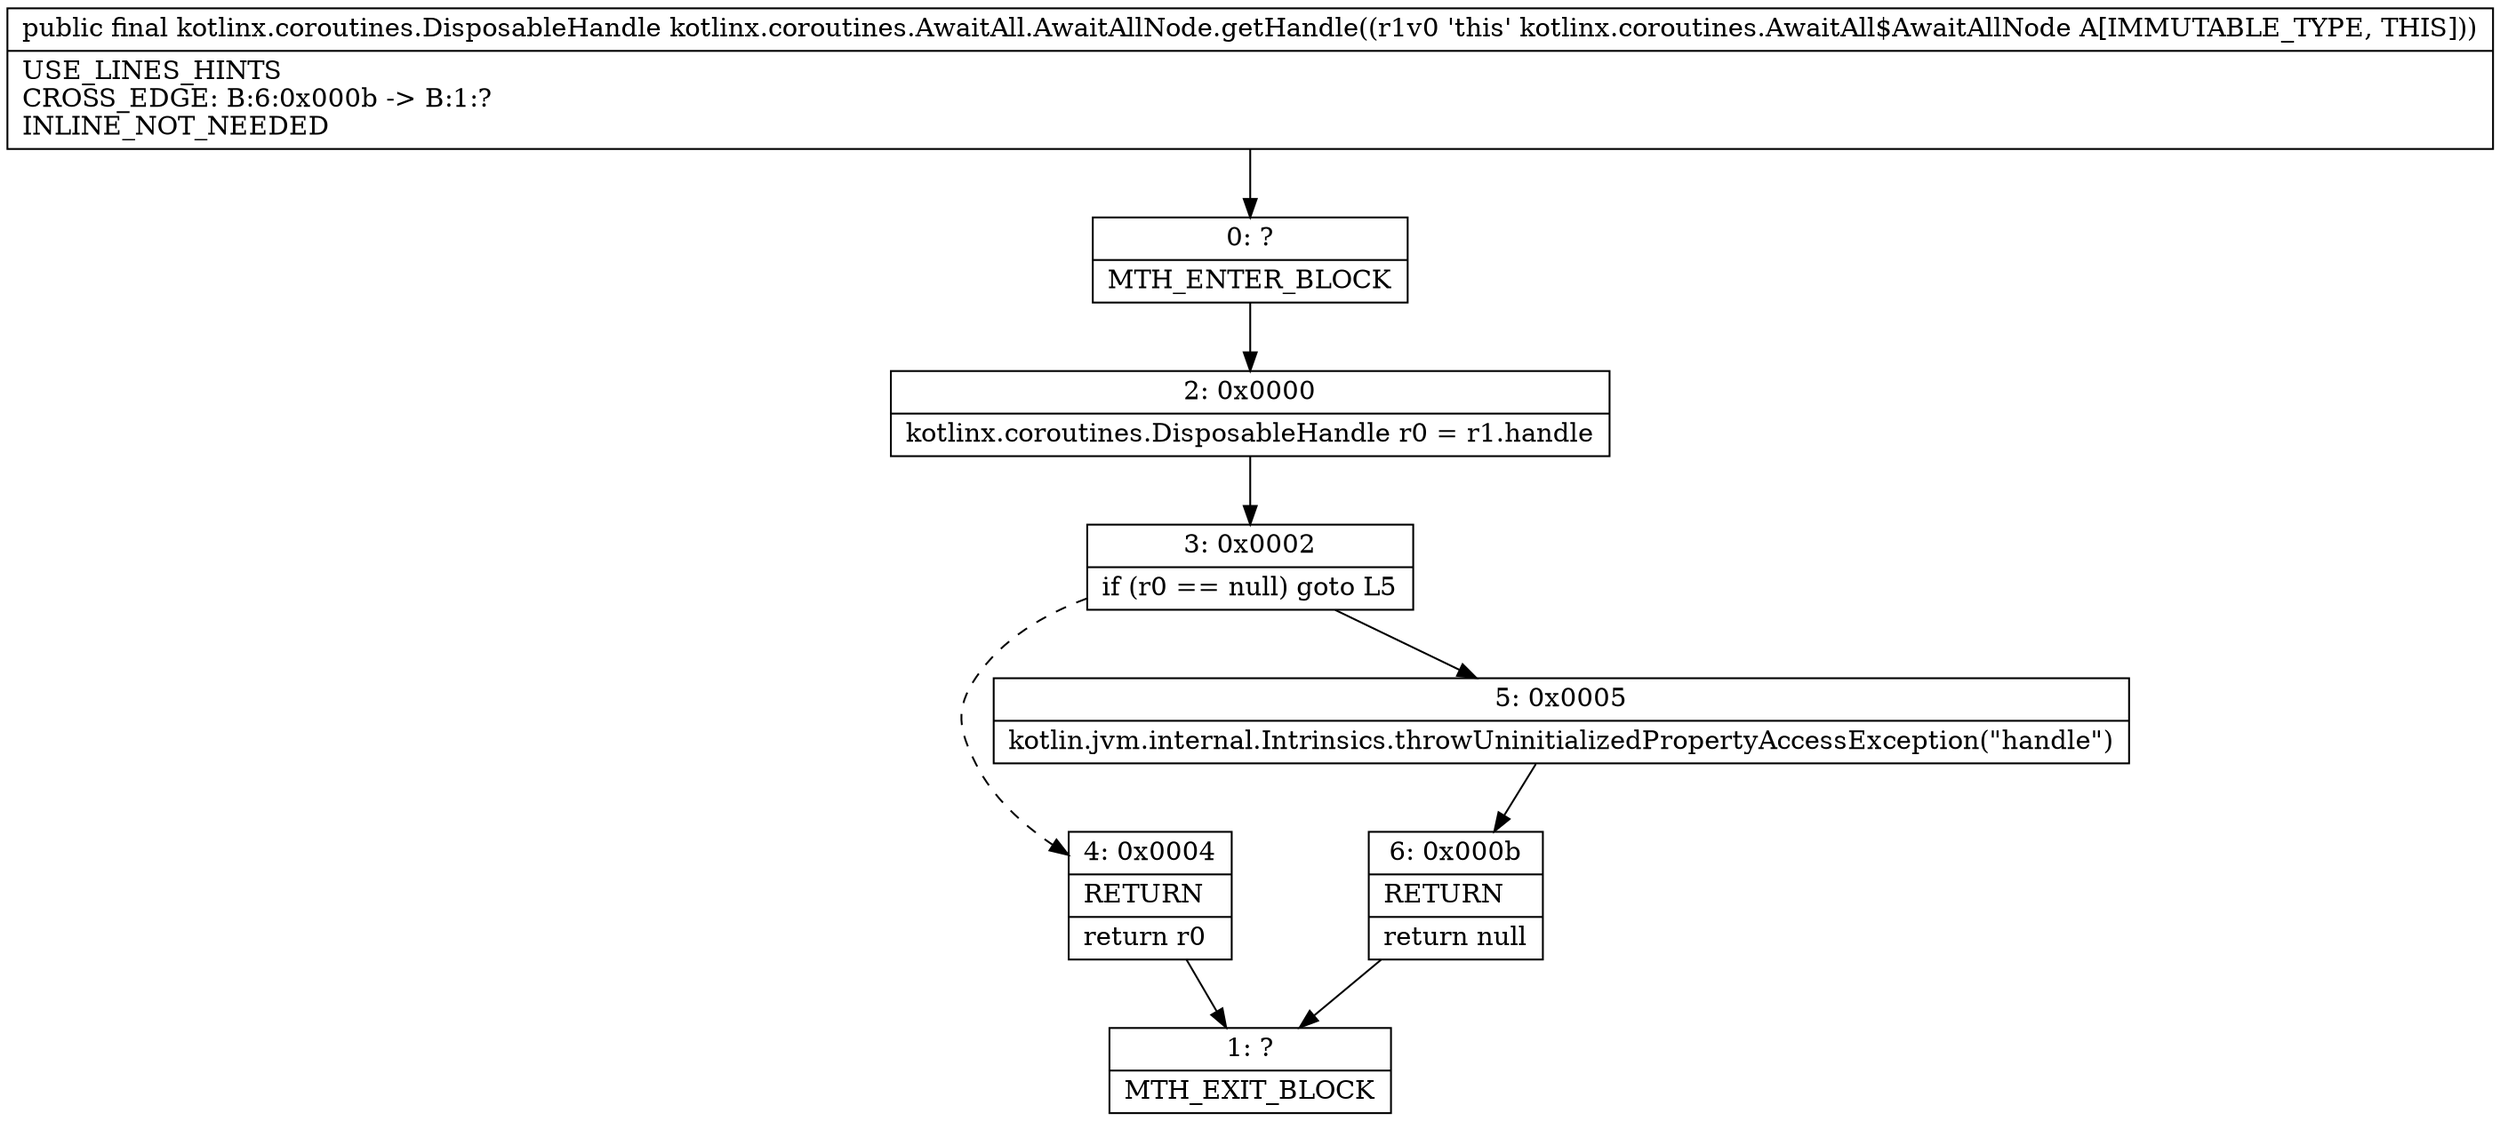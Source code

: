 digraph "CFG forkotlinx.coroutines.AwaitAll.AwaitAllNode.getHandle()Lkotlinx\/coroutines\/DisposableHandle;" {
Node_0 [shape=record,label="{0\:\ ?|MTH_ENTER_BLOCK\l}"];
Node_2 [shape=record,label="{2\:\ 0x0000|kotlinx.coroutines.DisposableHandle r0 = r1.handle\l}"];
Node_3 [shape=record,label="{3\:\ 0x0002|if (r0 == null) goto L5\l}"];
Node_4 [shape=record,label="{4\:\ 0x0004|RETURN\l|return r0\l}"];
Node_1 [shape=record,label="{1\:\ ?|MTH_EXIT_BLOCK\l}"];
Node_5 [shape=record,label="{5\:\ 0x0005|kotlin.jvm.internal.Intrinsics.throwUninitializedPropertyAccessException(\"handle\")\l}"];
Node_6 [shape=record,label="{6\:\ 0x000b|RETURN\l|return null\l}"];
MethodNode[shape=record,label="{public final kotlinx.coroutines.DisposableHandle kotlinx.coroutines.AwaitAll.AwaitAllNode.getHandle((r1v0 'this' kotlinx.coroutines.AwaitAll$AwaitAllNode A[IMMUTABLE_TYPE, THIS]))  | USE_LINES_HINTS\lCROSS_EDGE: B:6:0x000b \-\> B:1:?\lINLINE_NOT_NEEDED\l}"];
MethodNode -> Node_0;Node_0 -> Node_2;
Node_2 -> Node_3;
Node_3 -> Node_4[style=dashed];
Node_3 -> Node_5;
Node_4 -> Node_1;
Node_5 -> Node_6;
Node_6 -> Node_1;
}

